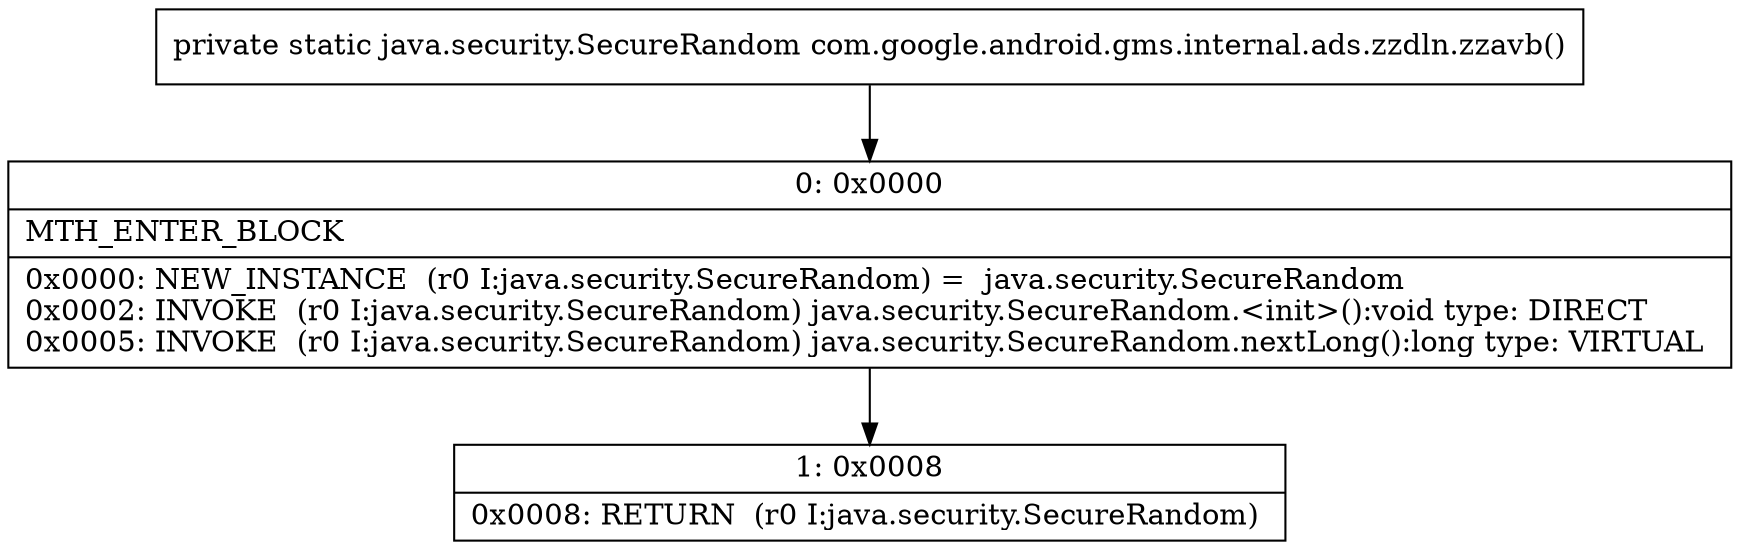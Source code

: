 digraph "CFG forcom.google.android.gms.internal.ads.zzdln.zzavb()Ljava\/security\/SecureRandom;" {
Node_0 [shape=record,label="{0\:\ 0x0000|MTH_ENTER_BLOCK\l|0x0000: NEW_INSTANCE  (r0 I:java.security.SecureRandom) =  java.security.SecureRandom \l0x0002: INVOKE  (r0 I:java.security.SecureRandom) java.security.SecureRandom.\<init\>():void type: DIRECT \l0x0005: INVOKE  (r0 I:java.security.SecureRandom) java.security.SecureRandom.nextLong():long type: VIRTUAL \l}"];
Node_1 [shape=record,label="{1\:\ 0x0008|0x0008: RETURN  (r0 I:java.security.SecureRandom) \l}"];
MethodNode[shape=record,label="{private static java.security.SecureRandom com.google.android.gms.internal.ads.zzdln.zzavb() }"];
MethodNode -> Node_0;
Node_0 -> Node_1;
}

